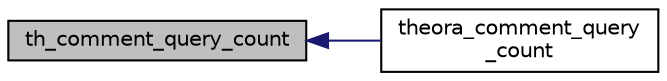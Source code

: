 digraph "th_comment_query_count"
{
  edge [fontname="Helvetica",fontsize="10",labelfontname="Helvetica",labelfontsize="10"];
  node [fontname="Helvetica",fontsize="10",shape=record];
  rankdir="LR";
  Node1 [label="th_comment_query_count",height=0.2,width=0.4,color="black", fillcolor="grey75", style="filled", fontcolor="black"];
  Node1 -> Node2 [dir="back",color="midnightblue",fontsize="10",style="solid",fontname="Helvetica"];
  Node2 [label="theora_comment_query\l_count",height=0.2,width=0.4,color="black", fillcolor="white", style="filled",URL="$group__oldfuncs.html#ga10f66a3c752442a3e0c0098e0f88df8b"];
}
